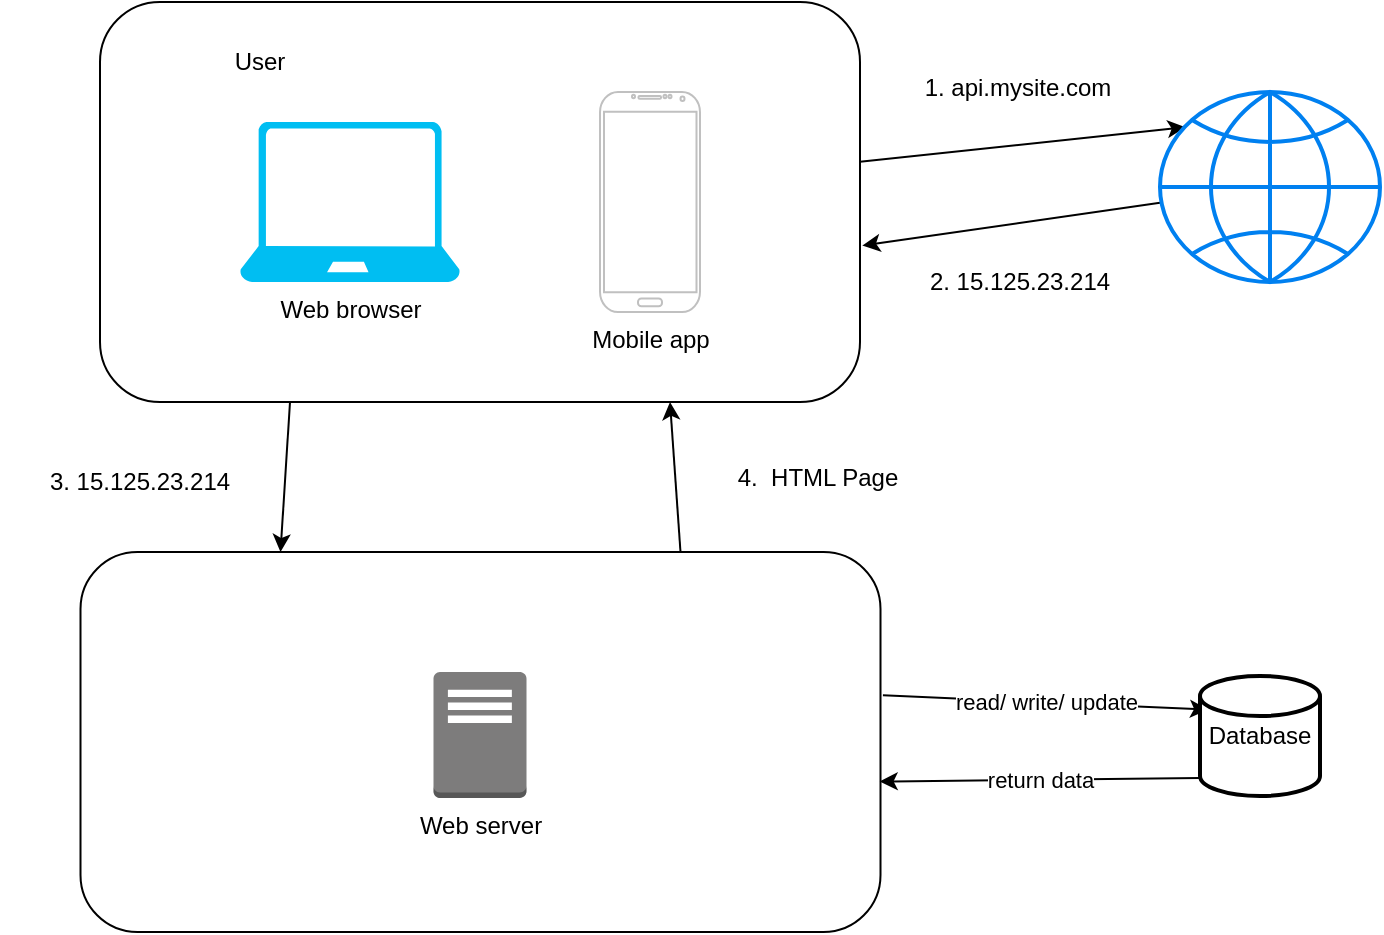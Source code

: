 <mxfile>
    <diagram id="iTA50gIeyGuyDRl0FsfP" name="Page-1">
        <mxGraphModel dx="832" dy="576" grid="1" gridSize="10" guides="1" tooltips="1" connect="1" arrows="1" fold="1" page="1" pageScale="1" pageWidth="850" pageHeight="1100" math="0" shadow="0">
            <root>
                <mxCell id="0"/>
                <mxCell id="1" parent="0"/>
                <mxCell id="21" style="edgeStyle=none;html=1;entryX=0.75;entryY=1;entryDx=0;entryDy=0;exitX=0.75;exitY=0;exitDx=0;exitDy=0;" edge="1" parent="1" source="14" target="3">
                    <mxGeometry relative="1" as="geometry"/>
                </mxCell>
                <mxCell id="23" value="read/ write/ update" style="edgeStyle=none;html=1;exitX=1.003;exitY=0.377;exitDx=0;exitDy=0;exitPerimeter=0;entryX=0.067;entryY=0.28;entryDx=0;entryDy=0;entryPerimeter=0;" edge="1" parent="1" source="14" target="22">
                    <mxGeometry relative="1" as="geometry"/>
                </mxCell>
                <mxCell id="14" value="" style="rounded=1;whiteSpace=wrap;html=1;" vertex="1" parent="1">
                    <mxGeometry x="70.25" y="390" width="400" height="190" as="geometry"/>
                </mxCell>
                <mxCell id="10" style="edgeStyle=none;html=1;entryX=0.116;entryY=0.185;entryDx=0;entryDy=0;entryPerimeter=0;" edge="1" parent="1" source="3" target="7">
                    <mxGeometry relative="1" as="geometry"/>
                </mxCell>
                <mxCell id="16" style="edgeStyle=none;html=1;exitX=0.25;exitY=1;exitDx=0;exitDy=0;entryX=0.25;entryY=0;entryDx=0;entryDy=0;" edge="1" parent="1" source="3" target="14">
                    <mxGeometry relative="1" as="geometry">
                        <Array as="points"/>
                    </mxGeometry>
                </mxCell>
                <mxCell id="3" value="" style="rounded=1;whiteSpace=wrap;html=1;" vertex="1" parent="1">
                    <mxGeometry x="80" y="115" width="380" height="200" as="geometry"/>
                </mxCell>
                <mxCell id="4" value="User" style="text;html=1;strokeColor=none;fillColor=none;align=center;verticalAlign=middle;whiteSpace=wrap;rounded=0;" vertex="1" parent="1">
                    <mxGeometry x="130" y="130" width="60" height="30" as="geometry"/>
                </mxCell>
                <mxCell id="5" value="Mobile app" style="verticalLabelPosition=bottom;verticalAlign=top;html=1;shadow=0;dashed=0;strokeWidth=1;shape=mxgraph.android.phone2;strokeColor=#c0c0c0;" vertex="1" parent="1">
                    <mxGeometry x="330" y="160" width="50" height="110" as="geometry"/>
                </mxCell>
                <mxCell id="6" value="Web browser" style="verticalLabelPosition=bottom;html=1;verticalAlign=top;align=center;strokeColor=none;fillColor=#00BEF2;shape=mxgraph.azure.laptop;pointerEvents=1;" vertex="1" parent="1">
                    <mxGeometry x="150" y="175" width="110" height="80" as="geometry"/>
                </mxCell>
                <mxCell id="11" style="edgeStyle=none;html=1;entryX=1.003;entryY=0.609;entryDx=0;entryDy=0;entryPerimeter=0;" edge="1" parent="1" source="7" target="3">
                    <mxGeometry relative="1" as="geometry"/>
                </mxCell>
                <mxCell id="7" value="" style="html=1;verticalLabelPosition=bottom;align=center;labelBackgroundColor=#ffffff;verticalAlign=top;strokeWidth=2;strokeColor=#0080F0;shadow=0;dashed=0;shape=mxgraph.ios7.icons.globe;" vertex="1" parent="1">
                    <mxGeometry x="610" y="160" width="110" height="95" as="geometry"/>
                </mxCell>
                <mxCell id="12" value="1. api.mysite.com" style="text;html=1;strokeColor=none;fillColor=none;align=center;verticalAlign=middle;whiteSpace=wrap;rounded=0;rotation=0;" vertex="1" parent="1">
                    <mxGeometry x="489.35" y="140.09" width="100" height="35" as="geometry"/>
                </mxCell>
                <mxCell id="13" value="Web server" style="outlineConnect=0;dashed=0;verticalLabelPosition=bottom;verticalAlign=top;align=center;html=1;shape=mxgraph.aws3.traditional_server;fillColor=#7D7C7C;gradientColor=none;" vertex="1" parent="1">
                    <mxGeometry x="246.75" y="450" width="46.5" height="63" as="geometry"/>
                </mxCell>
                <mxCell id="15" value="2. 15.125.23.214" style="text;html=1;strokeColor=none;fillColor=none;align=center;verticalAlign=middle;whiteSpace=wrap;rounded=0;" vertex="1" parent="1">
                    <mxGeometry x="470.25" y="240" width="140" height="30" as="geometry"/>
                </mxCell>
                <mxCell id="18" value="3. 15.125.23.214" style="text;html=1;strokeColor=none;fillColor=none;align=center;verticalAlign=middle;whiteSpace=wrap;rounded=0;" vertex="1" parent="1">
                    <mxGeometry x="30" y="340" width="140" height="30" as="geometry"/>
                </mxCell>
                <mxCell id="19" value="4.&amp;nbsp; HTML Page" style="text;html=1;strokeColor=none;fillColor=none;align=center;verticalAlign=middle;whiteSpace=wrap;rounded=0;rotation=0;" vertex="1" parent="1">
                    <mxGeometry x="389.35" y="335" width="100" height="35" as="geometry"/>
                </mxCell>
                <mxCell id="24" value="return data" style="edgeStyle=none;html=1;entryX=0.999;entryY=0.604;entryDx=0;entryDy=0;entryPerimeter=0;exitX=0;exitY=0.85;exitDx=0;exitDy=0;exitPerimeter=0;" edge="1" parent="1" source="22" target="14">
                    <mxGeometry relative="1" as="geometry"/>
                </mxCell>
                <mxCell id="22" value="Database" style="strokeWidth=2;html=1;shape=mxgraph.flowchart.database;whiteSpace=wrap;" vertex="1" parent="1">
                    <mxGeometry x="630" y="452" width="60" height="60" as="geometry"/>
                </mxCell>
            </root>
        </mxGraphModel>
    </diagram>
</mxfile>